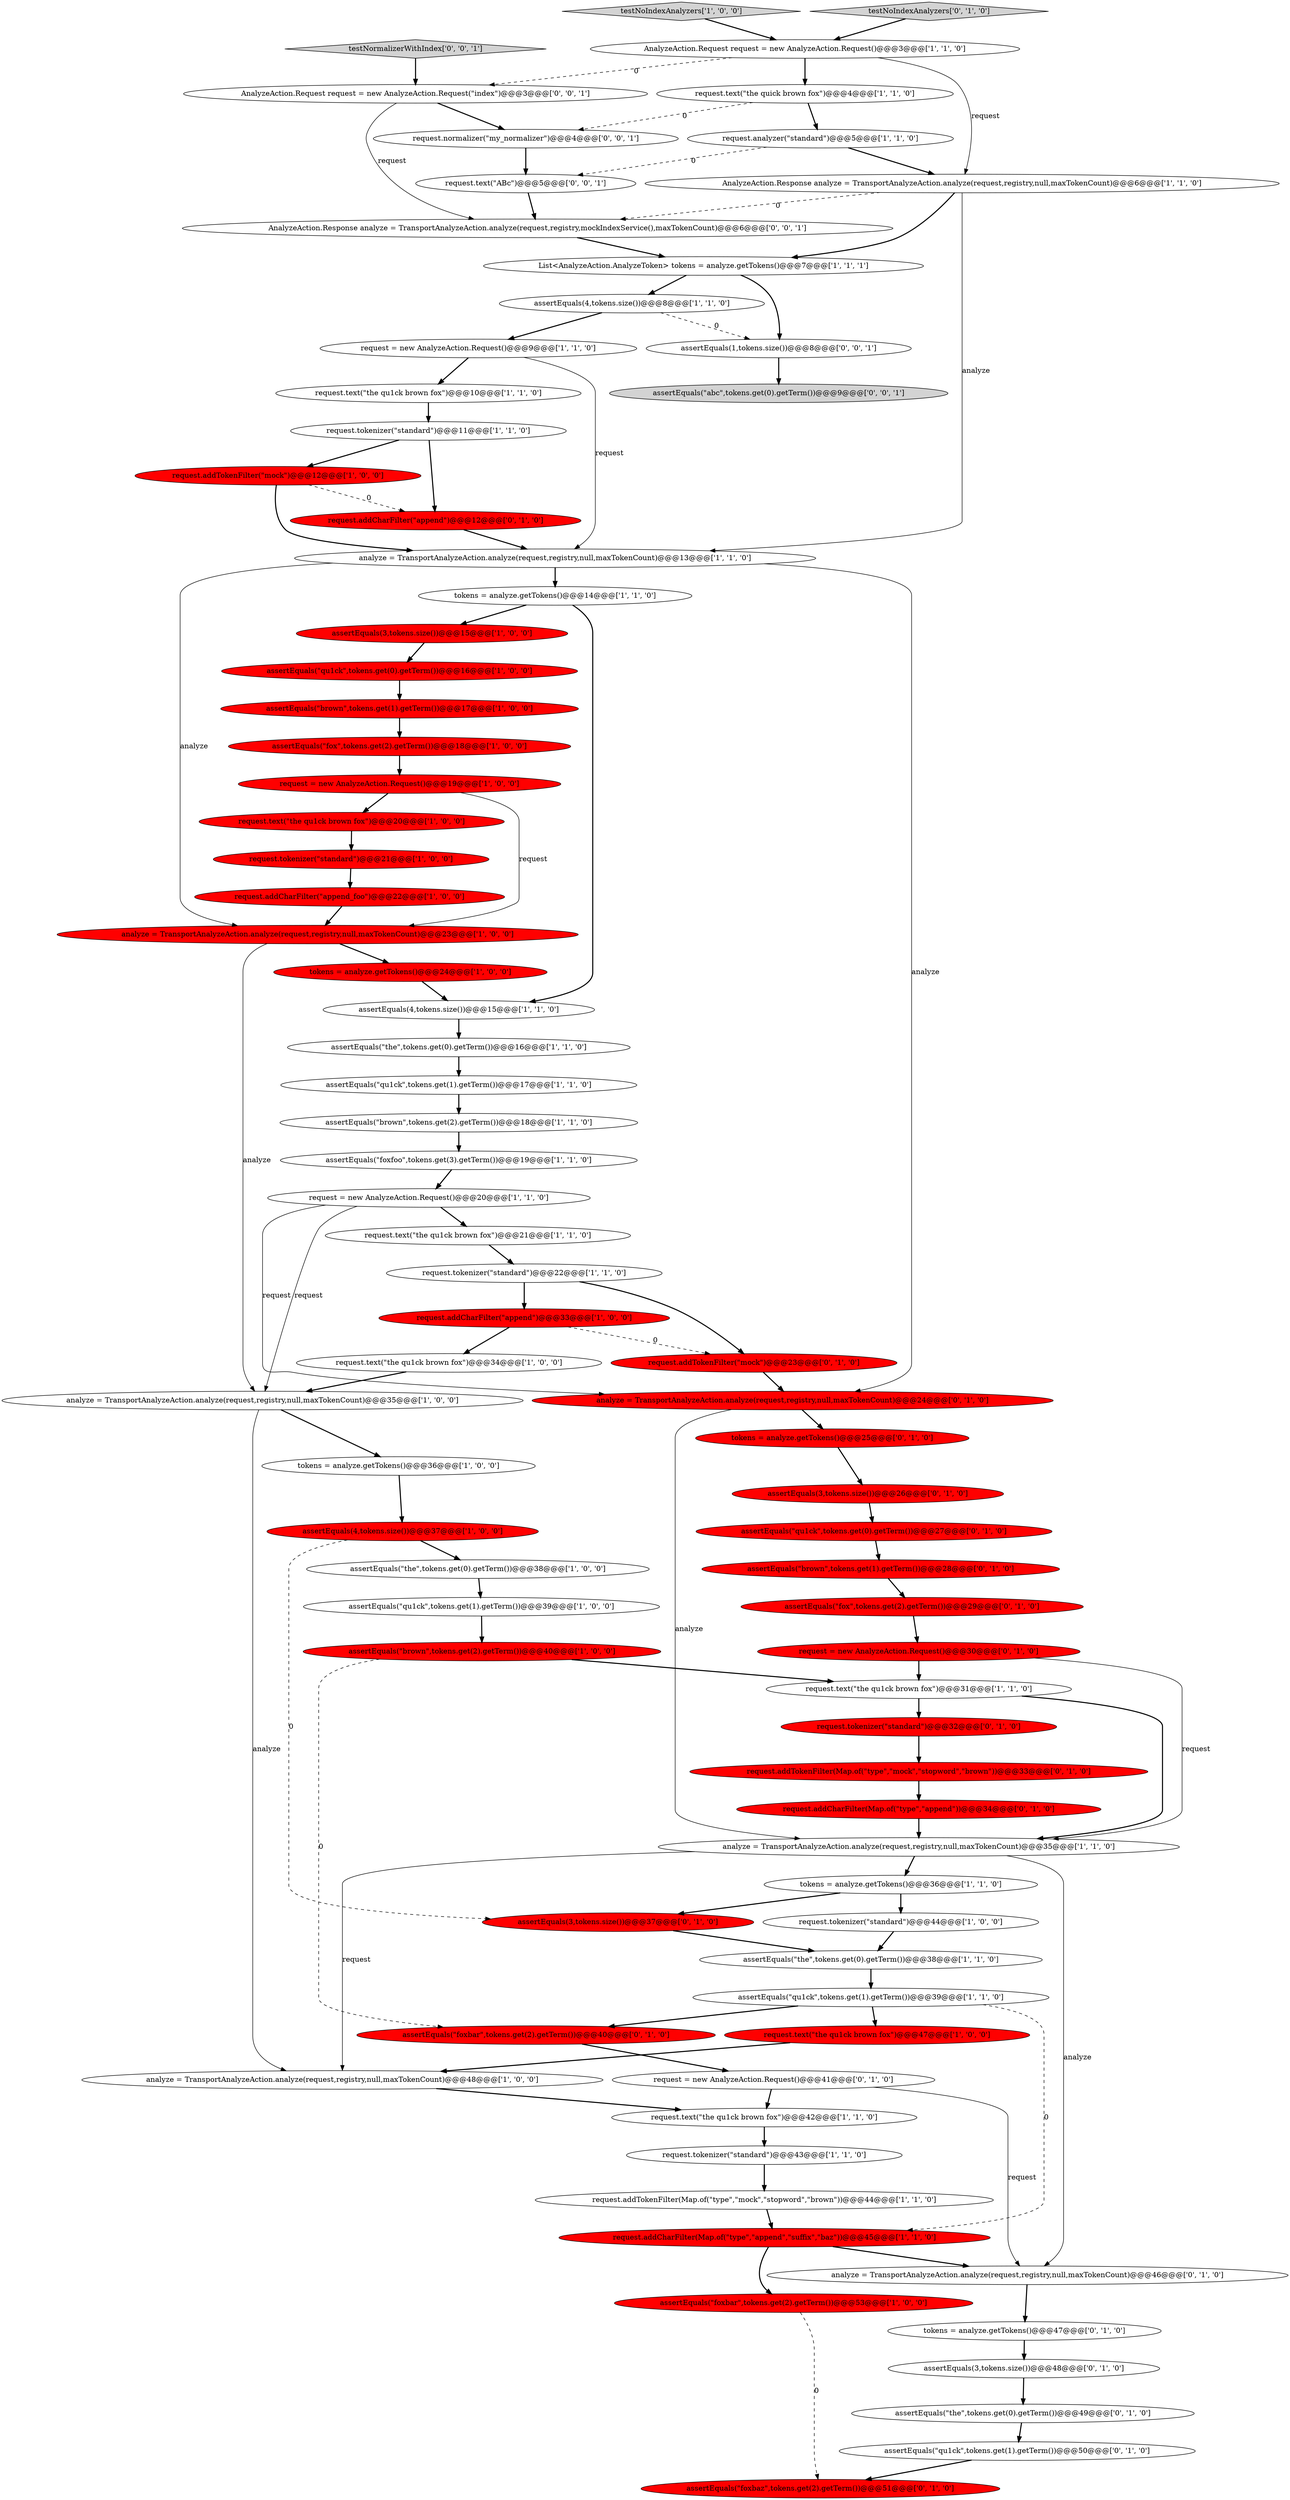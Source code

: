 digraph {
40 [style = filled, label = "request.text(\"the quick brown fox\")@@@4@@@['1', '1', '0']", fillcolor = white, shape = ellipse image = "AAA0AAABBB1BBB"];
29 [style = filled, label = "request.analyzer(\"standard\")@@@5@@@['1', '1', '0']", fillcolor = white, shape = ellipse image = "AAA0AAABBB1BBB"];
11 [style = filled, label = "request.addCharFilter(\"append_foo\")@@@22@@@['1', '0', '0']", fillcolor = red, shape = ellipse image = "AAA1AAABBB1BBB"];
65 [style = filled, label = "assertEquals(3,tokens.size())@@@37@@@['0', '1', '0']", fillcolor = red, shape = ellipse image = "AAA1AAABBB2BBB"];
30 [style = filled, label = "request.tokenizer(\"standard\")@@@11@@@['1', '1', '0']", fillcolor = white, shape = ellipse image = "AAA0AAABBB1BBB"];
47 [style = filled, label = "assertEquals(\"the\",tokens.get(0).getTerm())@@@38@@@['1', '0', '0']", fillcolor = white, shape = ellipse image = "AAA0AAABBB1BBB"];
21 [style = filled, label = "assertEquals(\"qu1ck\",tokens.get(1).getTerm())@@@39@@@['1', '0', '0']", fillcolor = white, shape = ellipse image = "AAA0AAABBB1BBB"];
37 [style = filled, label = "request.addCharFilter(\"append\")@@@33@@@['1', '0', '0']", fillcolor = red, shape = ellipse image = "AAA1AAABBB1BBB"];
39 [style = filled, label = "analyze = TransportAnalyzeAction.analyze(request,registry,null,maxTokenCount)@@@13@@@['1', '1', '0']", fillcolor = white, shape = ellipse image = "AAA0AAABBB1BBB"];
26 [style = filled, label = "assertEquals(4,tokens.size())@@@37@@@['1', '0', '0']", fillcolor = red, shape = ellipse image = "AAA1AAABBB1BBB"];
15 [style = filled, label = "request.text(\"the qu1ck brown fox\")@@@10@@@['1', '1', '0']", fillcolor = white, shape = ellipse image = "AAA0AAABBB1BBB"];
16 [style = filled, label = "request.addCharFilter(Map.of(\"type\",\"append\",\"suffix\",\"baz\"))@@@45@@@['1', '1', '0']", fillcolor = red, shape = ellipse image = "AAA1AAABBB1BBB"];
27 [style = filled, label = "request.text(\"the qu1ck brown fox\")@@@34@@@['1', '0', '0']", fillcolor = white, shape = ellipse image = "AAA0AAABBB1BBB"];
38 [style = filled, label = "tokens = analyze.getTokens()@@@36@@@['1', '1', '0']", fillcolor = white, shape = ellipse image = "AAA0AAABBB1BBB"];
41 [style = filled, label = "assertEquals(\"qu1ck\",tokens.get(0).getTerm())@@@16@@@['1', '0', '0']", fillcolor = red, shape = ellipse image = "AAA1AAABBB1BBB"];
61 [style = filled, label = "assertEquals(\"the\",tokens.get(0).getTerm())@@@49@@@['0', '1', '0']", fillcolor = white, shape = ellipse image = "AAA0AAABBB2BBB"];
45 [style = filled, label = "assertEquals(\"brown\",tokens.get(1).getTerm())@@@17@@@['1', '0', '0']", fillcolor = red, shape = ellipse image = "AAA1AAABBB1BBB"];
50 [style = filled, label = "assertEquals(\"brown\",tokens.get(2).getTerm())@@@18@@@['1', '1', '0']", fillcolor = white, shape = ellipse image = "AAA0AAABBB1BBB"];
71 [style = filled, label = "assertEquals(\"fox\",tokens.get(2).getTerm())@@@29@@@['0', '1', '0']", fillcolor = red, shape = ellipse image = "AAA1AAABBB2BBB"];
6 [style = filled, label = "assertEquals(4,tokens.size())@@@15@@@['1', '1', '0']", fillcolor = white, shape = ellipse image = "AAA0AAABBB1BBB"];
2 [style = filled, label = "AnalyzeAction.Request request = new AnalyzeAction.Request()@@@3@@@['1', '1', '0']", fillcolor = white, shape = ellipse image = "AAA0AAABBB1BBB"];
8 [style = filled, label = "request.tokenizer(\"standard\")@@@22@@@['1', '1', '0']", fillcolor = white, shape = ellipse image = "AAA0AAABBB1BBB"];
64 [style = filled, label = "assertEquals(\"qu1ck\",tokens.get(1).getTerm())@@@50@@@['0', '1', '0']", fillcolor = white, shape = ellipse image = "AAA0AAABBB2BBB"];
69 [style = filled, label = "tokens = analyze.getTokens()@@@47@@@['0', '1', '0']", fillcolor = white, shape = ellipse image = "AAA0AAABBB2BBB"];
68 [style = filled, label = "request.addTokenFilter(\"mock\")@@@23@@@['0', '1', '0']", fillcolor = red, shape = ellipse image = "AAA1AAABBB2BBB"];
72 [style = filled, label = "tokens = analyze.getTokens()@@@25@@@['0', '1', '0']", fillcolor = red, shape = ellipse image = "AAA1AAABBB2BBB"];
19 [style = filled, label = "request.text(\"the qu1ck brown fox\")@@@21@@@['1', '1', '0']", fillcolor = white, shape = ellipse image = "AAA0AAABBB1BBB"];
62 [style = filled, label = "assertEquals(\"brown\",tokens.get(1).getTerm())@@@28@@@['0', '1', '0']", fillcolor = red, shape = ellipse image = "AAA1AAABBB2BBB"];
75 [style = filled, label = "assertEquals(1,tokens.size())@@@8@@@['0', '0', '1']", fillcolor = white, shape = ellipse image = "AAA0AAABBB3BBB"];
35 [style = filled, label = "request.text(\"the qu1ck brown fox\")@@@42@@@['1', '1', '0']", fillcolor = white, shape = ellipse image = "AAA0AAABBB1BBB"];
3 [style = filled, label = "request.tokenizer(\"standard\")@@@44@@@['1', '0', '0']", fillcolor = white, shape = ellipse image = "AAA0AAABBB1BBB"];
22 [style = filled, label = "testNoIndexAnalyzers['1', '0', '0']", fillcolor = lightgray, shape = diamond image = "AAA0AAABBB1BBB"];
59 [style = filled, label = "assertEquals(3,tokens.size())@@@26@@@['0', '1', '0']", fillcolor = red, shape = ellipse image = "AAA1AAABBB2BBB"];
10 [style = filled, label = "tokens = analyze.getTokens()@@@24@@@['1', '0', '0']", fillcolor = red, shape = ellipse image = "AAA1AAABBB1BBB"];
56 [style = filled, label = "assertEquals(\"qu1ck\",tokens.get(0).getTerm())@@@27@@@['0', '1', '0']", fillcolor = red, shape = ellipse image = "AAA1AAABBB2BBB"];
76 [style = filled, label = "AnalyzeAction.Response analyze = TransportAnalyzeAction.analyze(request,registry,mockIndexService(),maxTokenCount)@@@6@@@['0', '0', '1']", fillcolor = white, shape = ellipse image = "AAA0AAABBB3BBB"];
54 [style = filled, label = "analyze = TransportAnalyzeAction.analyze(request,registry,null,maxTokenCount)@@@24@@@['0', '1', '0']", fillcolor = red, shape = ellipse image = "AAA1AAABBB2BBB"];
46 [style = filled, label = "analyze = TransportAnalyzeAction.analyze(request,registry,null,maxTokenCount)@@@35@@@['1', '0', '0']", fillcolor = white, shape = ellipse image = "AAA0AAABBB1BBB"];
24 [style = filled, label = "request.tokenizer(\"standard\")@@@43@@@['1', '1', '0']", fillcolor = white, shape = ellipse image = "AAA0AAABBB1BBB"];
55 [style = filled, label = "request.addTokenFilter(Map.of(\"type\",\"mock\",\"stopword\",\"brown\"))@@@33@@@['0', '1', '0']", fillcolor = red, shape = ellipse image = "AAA1AAABBB2BBB"];
49 [style = filled, label = "request.tokenizer(\"standard\")@@@21@@@['1', '0', '0']", fillcolor = red, shape = ellipse image = "AAA1AAABBB1BBB"];
34 [style = filled, label = "assertEquals(\"qu1ck\",tokens.get(1).getTerm())@@@17@@@['1', '1', '0']", fillcolor = white, shape = ellipse image = "AAA0AAABBB1BBB"];
9 [style = filled, label = "analyze = TransportAnalyzeAction.analyze(request,registry,null,maxTokenCount)@@@23@@@['1', '0', '0']", fillcolor = red, shape = ellipse image = "AAA1AAABBB1BBB"];
25 [style = filled, label = "assertEquals(\"brown\",tokens.get(2).getTerm())@@@40@@@['1', '0', '0']", fillcolor = red, shape = ellipse image = "AAA1AAABBB1BBB"];
28 [style = filled, label = "assertEquals(\"qu1ck\",tokens.get(1).getTerm())@@@39@@@['1', '1', '0']", fillcolor = white, shape = ellipse image = "AAA0AAABBB1BBB"];
70 [style = filled, label = "assertEquals(\"foxbaz\",tokens.get(2).getTerm())@@@51@@@['0', '1', '0']", fillcolor = red, shape = ellipse image = "AAA1AAABBB2BBB"];
77 [style = filled, label = "assertEquals(\"abc\",tokens.get(0).getTerm())@@@9@@@['0', '0', '1']", fillcolor = lightgray, shape = ellipse image = "AAA0AAABBB3BBB"];
0 [style = filled, label = "assertEquals(3,tokens.size())@@@15@@@['1', '0', '0']", fillcolor = red, shape = ellipse image = "AAA1AAABBB1BBB"];
79 [style = filled, label = "request.normalizer(\"my_normalizer\")@@@4@@@['0', '0', '1']", fillcolor = white, shape = ellipse image = "AAA0AAABBB3BBB"];
66 [style = filled, label = "request = new AnalyzeAction.Request()@@@30@@@['0', '1', '0']", fillcolor = red, shape = ellipse image = "AAA1AAABBB2BBB"];
63 [style = filled, label = "request.tokenizer(\"standard\")@@@32@@@['0', '1', '0']", fillcolor = red, shape = ellipse image = "AAA1AAABBB2BBB"];
31 [style = filled, label = "request = new AnalyzeAction.Request()@@@9@@@['1', '1', '0']", fillcolor = white, shape = ellipse image = "AAA0AAABBB1BBB"];
23 [style = filled, label = "tokens = analyze.getTokens()@@@36@@@['1', '0', '0']", fillcolor = white, shape = ellipse image = "AAA0AAABBB1BBB"];
53 [style = filled, label = "assertEquals(3,tokens.size())@@@48@@@['0', '1', '0']", fillcolor = white, shape = ellipse image = "AAA0AAABBB2BBB"];
14 [style = filled, label = "tokens = analyze.getTokens()@@@14@@@['1', '1', '0']", fillcolor = white, shape = ellipse image = "AAA0AAABBB1BBB"];
33 [style = filled, label = "assertEquals(\"the\",tokens.get(0).getTerm())@@@38@@@['1', '1', '0']", fillcolor = white, shape = ellipse image = "AAA0AAABBB1BBB"];
36 [style = filled, label = "assertEquals(\"foxbar\",tokens.get(2).getTerm())@@@53@@@['1', '0', '0']", fillcolor = red, shape = ellipse image = "AAA1AAABBB1BBB"];
51 [style = filled, label = "request.text(\"the qu1ck brown fox\")@@@20@@@['1', '0', '0']", fillcolor = red, shape = ellipse image = "AAA1AAABBB1BBB"];
52 [style = filled, label = "testNoIndexAnalyzers['0', '1', '0']", fillcolor = lightgray, shape = diamond image = "AAA0AAABBB2BBB"];
20 [style = filled, label = "analyze = TransportAnalyzeAction.analyze(request,registry,null,maxTokenCount)@@@35@@@['1', '1', '0']", fillcolor = white, shape = ellipse image = "AAA0AAABBB1BBB"];
57 [style = filled, label = "request.addCharFilter(Map.of(\"type\",\"append\"))@@@34@@@['0', '1', '0']", fillcolor = red, shape = ellipse image = "AAA1AAABBB2BBB"];
32 [style = filled, label = "assertEquals(4,tokens.size())@@@8@@@['1', '1', '0']", fillcolor = white, shape = ellipse image = "AAA0AAABBB1BBB"];
60 [style = filled, label = "request = new AnalyzeAction.Request()@@@41@@@['0', '1', '0']", fillcolor = white, shape = ellipse image = "AAA0AAABBB2BBB"];
73 [style = filled, label = "analyze = TransportAnalyzeAction.analyze(request,registry,null,maxTokenCount)@@@46@@@['0', '1', '0']", fillcolor = white, shape = ellipse image = "AAA0AAABBB2BBB"];
74 [style = filled, label = "request.text(\"ABc\")@@@5@@@['0', '0', '1']", fillcolor = white, shape = ellipse image = "AAA0AAABBB3BBB"];
80 [style = filled, label = "testNormalizerWithIndex['0', '0', '1']", fillcolor = lightgray, shape = diamond image = "AAA0AAABBB3BBB"];
13 [style = filled, label = "request = new AnalyzeAction.Request()@@@19@@@['1', '0', '0']", fillcolor = red, shape = ellipse image = "AAA1AAABBB1BBB"];
67 [style = filled, label = "request.addCharFilter(\"append\")@@@12@@@['0', '1', '0']", fillcolor = red, shape = ellipse image = "AAA1AAABBB2BBB"];
18 [style = filled, label = "assertEquals(\"the\",tokens.get(0).getTerm())@@@16@@@['1', '1', '0']", fillcolor = white, shape = ellipse image = "AAA0AAABBB1BBB"];
42 [style = filled, label = "request = new AnalyzeAction.Request()@@@20@@@['1', '1', '0']", fillcolor = white, shape = ellipse image = "AAA0AAABBB1BBB"];
58 [style = filled, label = "assertEquals(\"foxbar\",tokens.get(2).getTerm())@@@40@@@['0', '1', '0']", fillcolor = red, shape = ellipse image = "AAA1AAABBB2BBB"];
43 [style = filled, label = "request.text(\"the qu1ck brown fox\")@@@31@@@['1', '1', '0']", fillcolor = white, shape = ellipse image = "AAA0AAABBB1BBB"];
12 [style = filled, label = "List<AnalyzeAction.AnalyzeToken> tokens = analyze.getTokens()@@@7@@@['1', '1', '1']", fillcolor = white, shape = ellipse image = "AAA0AAABBB1BBB"];
17 [style = filled, label = "AnalyzeAction.Response analyze = TransportAnalyzeAction.analyze(request,registry,null,maxTokenCount)@@@6@@@['1', '1', '0']", fillcolor = white, shape = ellipse image = "AAA0AAABBB1BBB"];
44 [style = filled, label = "request.text(\"the qu1ck brown fox\")@@@47@@@['1', '0', '0']", fillcolor = red, shape = ellipse image = "AAA1AAABBB1BBB"];
7 [style = filled, label = "request.addTokenFilter(Map.of(\"type\",\"mock\",\"stopword\",\"brown\"))@@@44@@@['1', '1', '0']", fillcolor = white, shape = ellipse image = "AAA0AAABBB1BBB"];
48 [style = filled, label = "request.addTokenFilter(\"mock\")@@@12@@@['1', '0', '0']", fillcolor = red, shape = ellipse image = "AAA1AAABBB1BBB"];
5 [style = filled, label = "assertEquals(\"foxfoo\",tokens.get(3).getTerm())@@@19@@@['1', '1', '0']", fillcolor = white, shape = ellipse image = "AAA0AAABBB1BBB"];
4 [style = filled, label = "assertEquals(\"fox\",tokens.get(2).getTerm())@@@18@@@['1', '0', '0']", fillcolor = red, shape = ellipse image = "AAA1AAABBB1BBB"];
78 [style = filled, label = "AnalyzeAction.Request request = new AnalyzeAction.Request(\"index\")@@@3@@@['0', '0', '1']", fillcolor = white, shape = ellipse image = "AAA0AAABBB3BBB"];
1 [style = filled, label = "analyze = TransportAnalyzeAction.analyze(request,registry,null,maxTokenCount)@@@48@@@['1', '0', '0']", fillcolor = white, shape = ellipse image = "AAA0AAABBB1BBB"];
67->39 [style = bold, label=""];
37->27 [style = bold, label=""];
26->65 [style = dashed, label="0"];
39->14 [style = bold, label=""];
58->60 [style = bold, label=""];
25->43 [style = bold, label=""];
57->20 [style = bold, label=""];
9->10 [style = bold, label=""];
11->9 [style = bold, label=""];
34->50 [style = bold, label=""];
17->76 [style = dashed, label="0"];
48->39 [style = bold, label=""];
61->64 [style = bold, label=""];
13->51 [style = bold, label=""];
54->20 [style = solid, label="analyze"];
63->55 [style = bold, label=""];
55->57 [style = bold, label=""];
50->5 [style = bold, label=""];
7->16 [style = bold, label=""];
39->9 [style = solid, label="analyze"];
60->73 [style = solid, label="request"];
41->45 [style = bold, label=""];
44->1 [style = bold, label=""];
75->77 [style = bold, label=""];
42->19 [style = bold, label=""];
28->16 [style = dashed, label="0"];
39->54 [style = solid, label="analyze"];
30->67 [style = bold, label=""];
2->17 [style = solid, label="request"];
13->9 [style = solid, label="request"];
78->76 [style = solid, label="request"];
33->28 [style = bold, label=""];
65->33 [style = bold, label=""];
26->47 [style = bold, label=""];
80->78 [style = bold, label=""];
56->62 [style = bold, label=""];
1->35 [style = bold, label=""];
3->33 [style = bold, label=""];
73->69 [style = bold, label=""];
21->25 [style = bold, label=""];
20->38 [style = bold, label=""];
9->46 [style = solid, label="analyze"];
46->1 [style = solid, label="analyze"];
27->46 [style = bold, label=""];
12->75 [style = bold, label=""];
38->65 [style = bold, label=""];
2->78 [style = dashed, label="0"];
20->73 [style = solid, label="analyze"];
42->54 [style = solid, label="request"];
16->73 [style = bold, label=""];
48->67 [style = dashed, label="0"];
20->1 [style = solid, label="request"];
24->7 [style = bold, label=""];
59->56 [style = bold, label=""];
76->12 [style = bold, label=""];
32->75 [style = dashed, label="0"];
32->31 [style = bold, label=""];
14->6 [style = bold, label=""];
40->29 [style = bold, label=""];
16->36 [style = bold, label=""];
29->17 [style = bold, label=""];
22->2 [style = bold, label=""];
6->18 [style = bold, label=""];
18->34 [style = bold, label=""];
4->13 [style = bold, label=""];
43->20 [style = bold, label=""];
78->79 [style = bold, label=""];
12->32 [style = bold, label=""];
40->79 [style = dashed, label="0"];
66->20 [style = solid, label="request"];
72->59 [style = bold, label=""];
10->6 [style = bold, label=""];
38->3 [style = bold, label=""];
35->24 [style = bold, label=""];
0->41 [style = bold, label=""];
17->12 [style = bold, label=""];
36->70 [style = dashed, label="0"];
69->53 [style = bold, label=""];
66->43 [style = bold, label=""];
17->39 [style = solid, label="analyze"];
43->63 [style = bold, label=""];
8->37 [style = bold, label=""];
47->21 [style = bold, label=""];
49->11 [style = bold, label=""];
46->23 [style = bold, label=""];
71->66 [style = bold, label=""];
42->46 [style = solid, label="request"];
28->58 [style = bold, label=""];
25->58 [style = dashed, label="0"];
53->61 [style = bold, label=""];
37->68 [style = dashed, label="0"];
23->26 [style = bold, label=""];
52->2 [style = bold, label=""];
2->40 [style = bold, label=""];
15->30 [style = bold, label=""];
51->49 [style = bold, label=""];
31->15 [style = bold, label=""];
19->8 [style = bold, label=""];
45->4 [style = bold, label=""];
31->39 [style = solid, label="request"];
60->35 [style = bold, label=""];
62->71 [style = bold, label=""];
8->68 [style = bold, label=""];
14->0 [style = bold, label=""];
28->44 [style = bold, label=""];
79->74 [style = bold, label=""];
54->72 [style = bold, label=""];
29->74 [style = dashed, label="0"];
5->42 [style = bold, label=""];
30->48 [style = bold, label=""];
68->54 [style = bold, label=""];
64->70 [style = bold, label=""];
74->76 [style = bold, label=""];
}
